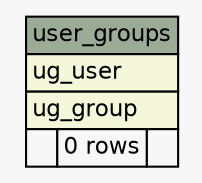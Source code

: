// dot 2.38.0 on Linux 3.14.35-28.38.amzn1.x86_64
// SchemaSpy rev Unknown
digraph "user_groups" {
  graph [
    rankdir="RL"
    bgcolor="#f7f7f7"
    nodesep="0.18"
    ranksep="0.46"
    fontname="Helvetica"
    fontsize="11"
  ];
  node [
    fontname="Helvetica"
    fontsize="11"
    shape="plaintext"
  ];
  edge [
    arrowsize="0.8"
  ];
  "user_groups" [
    label=<
    <TABLE BORDER="0" CELLBORDER="1" CELLSPACING="0" BGCOLOR="#ffffff">
      <TR><TD COLSPAN="3" BGCOLOR="#9bab96" ALIGN="CENTER">user_groups</TD></TR>
      <TR><TD PORT="ug_user" COLSPAN="3" BGCOLOR="#f4f7da" ALIGN="LEFT">ug_user</TD></TR>
      <TR><TD PORT="ug_group" COLSPAN="3" BGCOLOR="#f4f7da" ALIGN="LEFT">ug_group</TD></TR>
      <TR><TD ALIGN="LEFT" BGCOLOR="#f7f7f7">  </TD><TD ALIGN="RIGHT" BGCOLOR="#f7f7f7">0 rows</TD><TD ALIGN="RIGHT" BGCOLOR="#f7f7f7">  </TD></TR>
    </TABLE>>
    URL="tables/user_groups.html"
    tooltip="user_groups"
  ];
}

